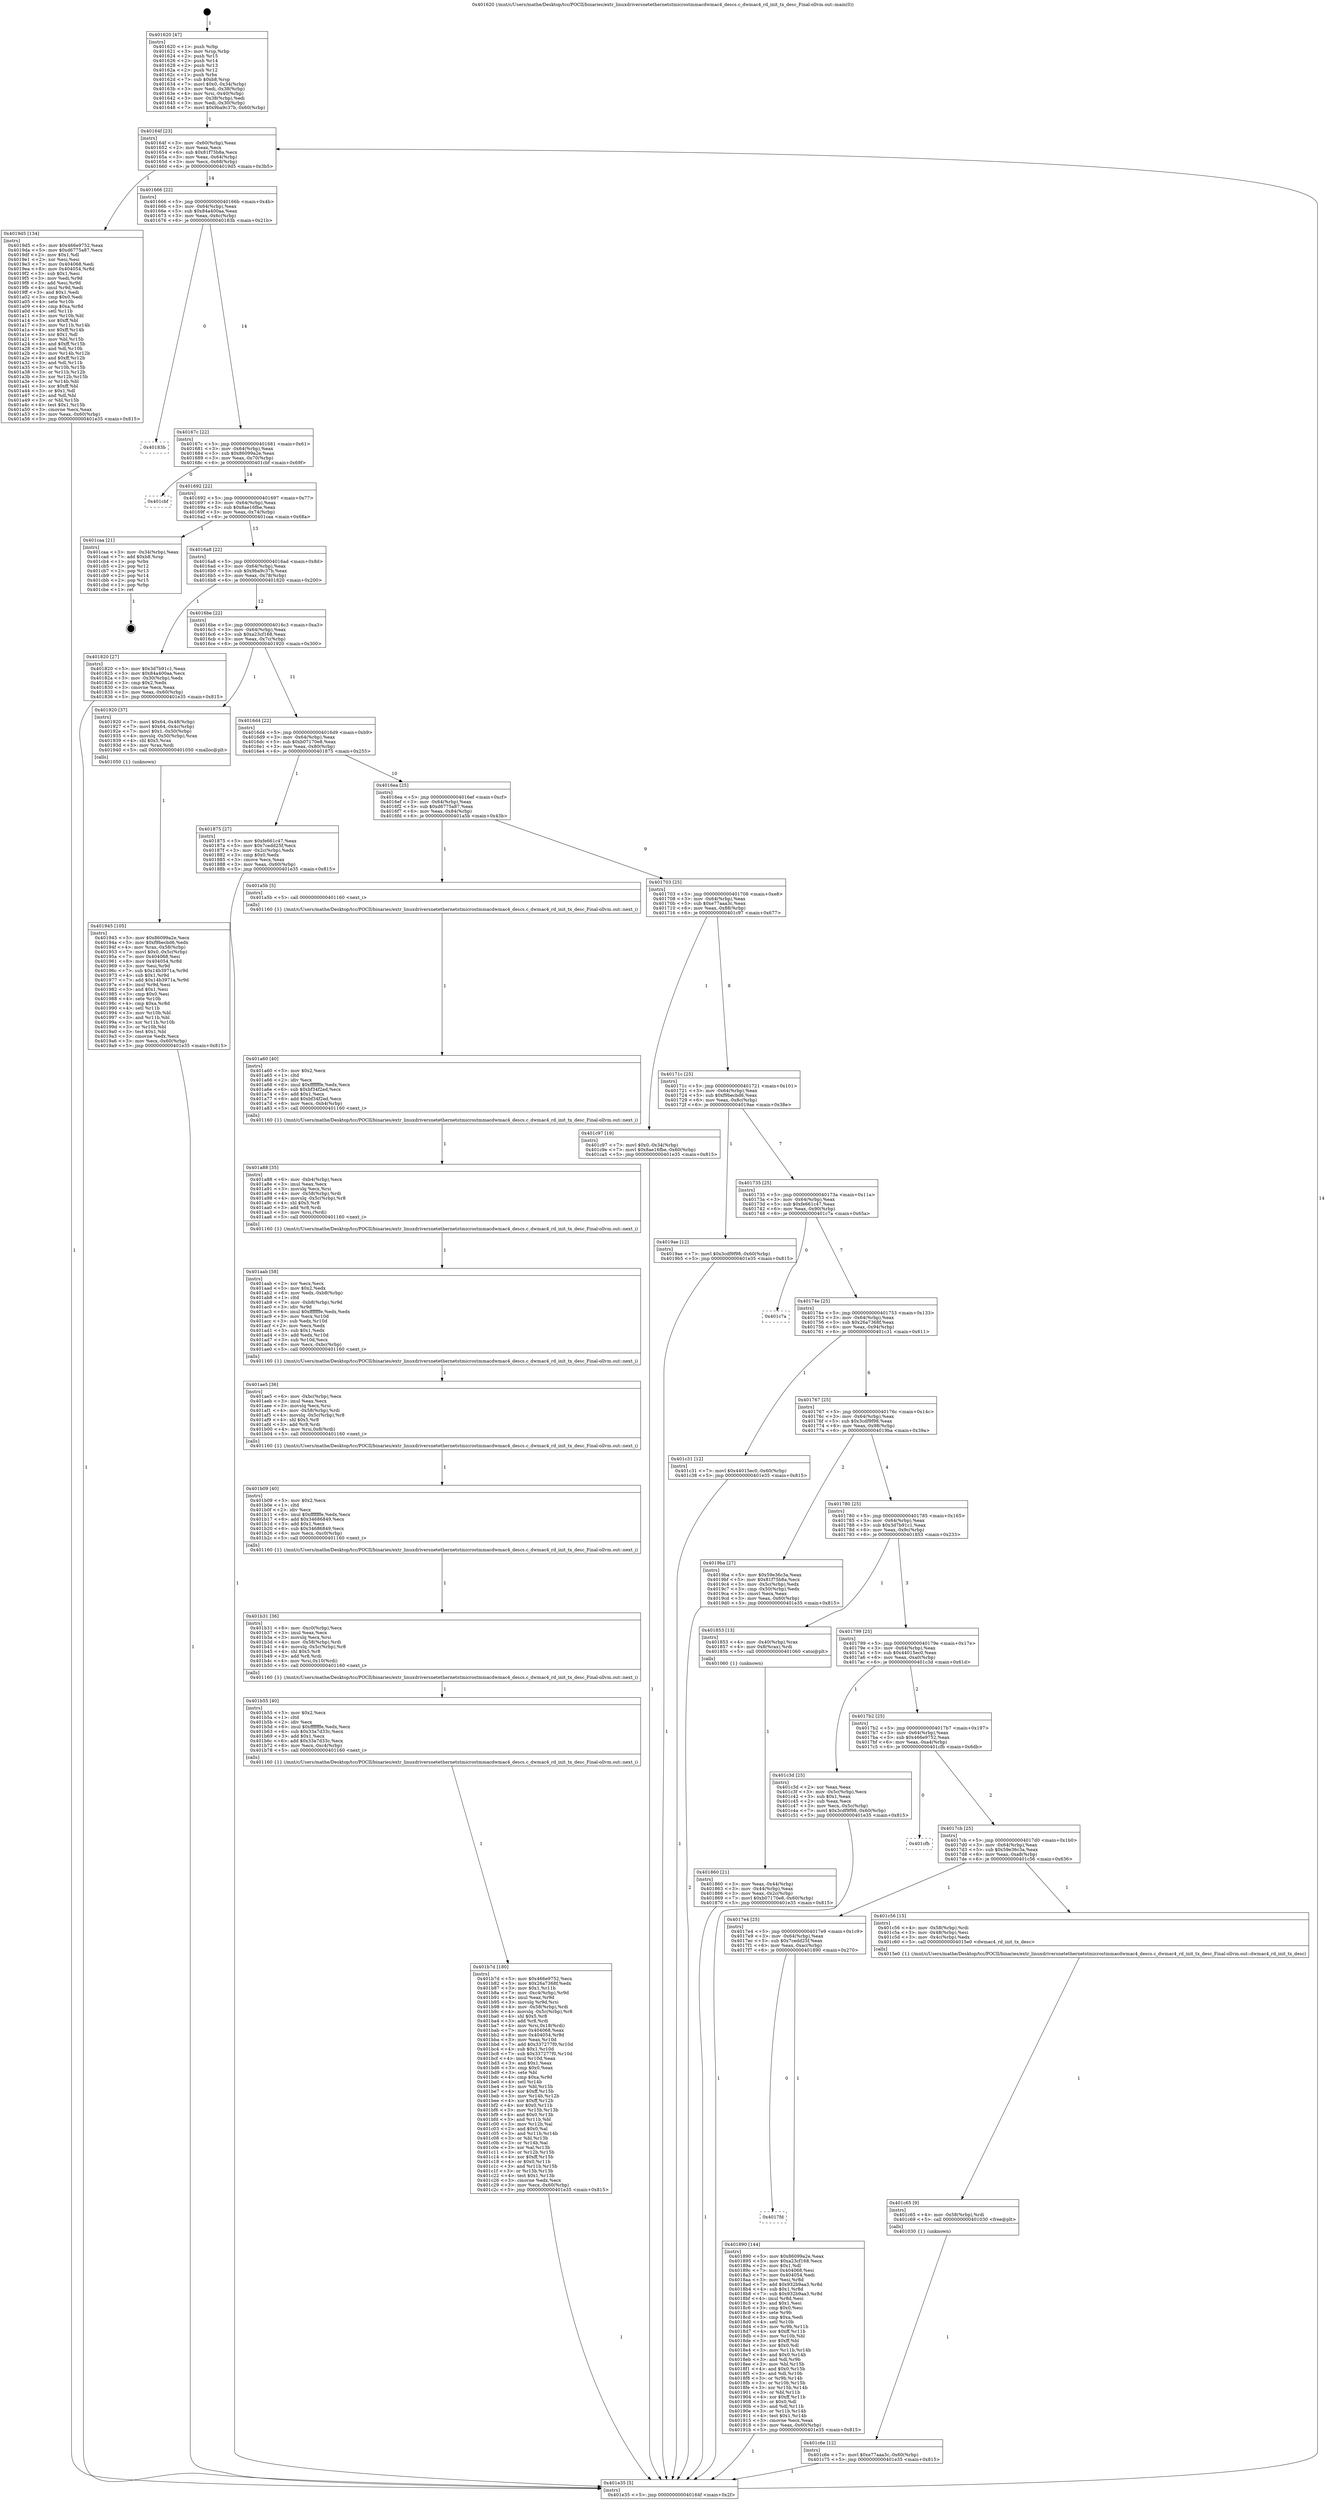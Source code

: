 digraph "0x401620" {
  label = "0x401620 (/mnt/c/Users/mathe/Desktop/tcc/POCII/binaries/extr_linuxdriversnetethernetstmicrostmmacdwmac4_descs.c_dwmac4_rd_init_tx_desc_Final-ollvm.out::main(0))"
  labelloc = "t"
  node[shape=record]

  Entry [label="",width=0.3,height=0.3,shape=circle,fillcolor=black,style=filled]
  "0x40164f" [label="{
     0x40164f [23]\l
     | [instrs]\l
     &nbsp;&nbsp;0x40164f \<+3\>: mov -0x60(%rbp),%eax\l
     &nbsp;&nbsp;0x401652 \<+2\>: mov %eax,%ecx\l
     &nbsp;&nbsp;0x401654 \<+6\>: sub $0x81f75b8a,%ecx\l
     &nbsp;&nbsp;0x40165a \<+3\>: mov %eax,-0x64(%rbp)\l
     &nbsp;&nbsp;0x40165d \<+3\>: mov %ecx,-0x68(%rbp)\l
     &nbsp;&nbsp;0x401660 \<+6\>: je 00000000004019d5 \<main+0x3b5\>\l
  }"]
  "0x4019d5" [label="{
     0x4019d5 [134]\l
     | [instrs]\l
     &nbsp;&nbsp;0x4019d5 \<+5\>: mov $0x466e9752,%eax\l
     &nbsp;&nbsp;0x4019da \<+5\>: mov $0xd6775a87,%ecx\l
     &nbsp;&nbsp;0x4019df \<+2\>: mov $0x1,%dl\l
     &nbsp;&nbsp;0x4019e1 \<+2\>: xor %esi,%esi\l
     &nbsp;&nbsp;0x4019e3 \<+7\>: mov 0x404068,%edi\l
     &nbsp;&nbsp;0x4019ea \<+8\>: mov 0x404054,%r8d\l
     &nbsp;&nbsp;0x4019f2 \<+3\>: sub $0x1,%esi\l
     &nbsp;&nbsp;0x4019f5 \<+3\>: mov %edi,%r9d\l
     &nbsp;&nbsp;0x4019f8 \<+3\>: add %esi,%r9d\l
     &nbsp;&nbsp;0x4019fb \<+4\>: imul %r9d,%edi\l
     &nbsp;&nbsp;0x4019ff \<+3\>: and $0x1,%edi\l
     &nbsp;&nbsp;0x401a02 \<+3\>: cmp $0x0,%edi\l
     &nbsp;&nbsp;0x401a05 \<+4\>: sete %r10b\l
     &nbsp;&nbsp;0x401a09 \<+4\>: cmp $0xa,%r8d\l
     &nbsp;&nbsp;0x401a0d \<+4\>: setl %r11b\l
     &nbsp;&nbsp;0x401a11 \<+3\>: mov %r10b,%bl\l
     &nbsp;&nbsp;0x401a14 \<+3\>: xor $0xff,%bl\l
     &nbsp;&nbsp;0x401a17 \<+3\>: mov %r11b,%r14b\l
     &nbsp;&nbsp;0x401a1a \<+4\>: xor $0xff,%r14b\l
     &nbsp;&nbsp;0x401a1e \<+3\>: xor $0x1,%dl\l
     &nbsp;&nbsp;0x401a21 \<+3\>: mov %bl,%r15b\l
     &nbsp;&nbsp;0x401a24 \<+4\>: and $0xff,%r15b\l
     &nbsp;&nbsp;0x401a28 \<+3\>: and %dl,%r10b\l
     &nbsp;&nbsp;0x401a2b \<+3\>: mov %r14b,%r12b\l
     &nbsp;&nbsp;0x401a2e \<+4\>: and $0xff,%r12b\l
     &nbsp;&nbsp;0x401a32 \<+3\>: and %dl,%r11b\l
     &nbsp;&nbsp;0x401a35 \<+3\>: or %r10b,%r15b\l
     &nbsp;&nbsp;0x401a38 \<+3\>: or %r11b,%r12b\l
     &nbsp;&nbsp;0x401a3b \<+3\>: xor %r12b,%r15b\l
     &nbsp;&nbsp;0x401a3e \<+3\>: or %r14b,%bl\l
     &nbsp;&nbsp;0x401a41 \<+3\>: xor $0xff,%bl\l
     &nbsp;&nbsp;0x401a44 \<+3\>: or $0x1,%dl\l
     &nbsp;&nbsp;0x401a47 \<+2\>: and %dl,%bl\l
     &nbsp;&nbsp;0x401a49 \<+3\>: or %bl,%r15b\l
     &nbsp;&nbsp;0x401a4c \<+4\>: test $0x1,%r15b\l
     &nbsp;&nbsp;0x401a50 \<+3\>: cmovne %ecx,%eax\l
     &nbsp;&nbsp;0x401a53 \<+3\>: mov %eax,-0x60(%rbp)\l
     &nbsp;&nbsp;0x401a56 \<+5\>: jmp 0000000000401e35 \<main+0x815\>\l
  }"]
  "0x401666" [label="{
     0x401666 [22]\l
     | [instrs]\l
     &nbsp;&nbsp;0x401666 \<+5\>: jmp 000000000040166b \<main+0x4b\>\l
     &nbsp;&nbsp;0x40166b \<+3\>: mov -0x64(%rbp),%eax\l
     &nbsp;&nbsp;0x40166e \<+5\>: sub $0x84a400aa,%eax\l
     &nbsp;&nbsp;0x401673 \<+3\>: mov %eax,-0x6c(%rbp)\l
     &nbsp;&nbsp;0x401676 \<+6\>: je 000000000040183b \<main+0x21b\>\l
  }"]
  Exit [label="",width=0.3,height=0.3,shape=circle,fillcolor=black,style=filled,peripheries=2]
  "0x40183b" [label="{
     0x40183b\l
  }", style=dashed]
  "0x40167c" [label="{
     0x40167c [22]\l
     | [instrs]\l
     &nbsp;&nbsp;0x40167c \<+5\>: jmp 0000000000401681 \<main+0x61\>\l
     &nbsp;&nbsp;0x401681 \<+3\>: mov -0x64(%rbp),%eax\l
     &nbsp;&nbsp;0x401684 \<+5\>: sub $0x86099a2e,%eax\l
     &nbsp;&nbsp;0x401689 \<+3\>: mov %eax,-0x70(%rbp)\l
     &nbsp;&nbsp;0x40168c \<+6\>: je 0000000000401cbf \<main+0x69f\>\l
  }"]
  "0x401c6e" [label="{
     0x401c6e [12]\l
     | [instrs]\l
     &nbsp;&nbsp;0x401c6e \<+7\>: movl $0xe77aaa3c,-0x60(%rbp)\l
     &nbsp;&nbsp;0x401c75 \<+5\>: jmp 0000000000401e35 \<main+0x815\>\l
  }"]
  "0x401cbf" [label="{
     0x401cbf\l
  }", style=dashed]
  "0x401692" [label="{
     0x401692 [22]\l
     | [instrs]\l
     &nbsp;&nbsp;0x401692 \<+5\>: jmp 0000000000401697 \<main+0x77\>\l
     &nbsp;&nbsp;0x401697 \<+3\>: mov -0x64(%rbp),%eax\l
     &nbsp;&nbsp;0x40169a \<+5\>: sub $0x8ae16fbe,%eax\l
     &nbsp;&nbsp;0x40169f \<+3\>: mov %eax,-0x74(%rbp)\l
     &nbsp;&nbsp;0x4016a2 \<+6\>: je 0000000000401caa \<main+0x68a\>\l
  }"]
  "0x401c65" [label="{
     0x401c65 [9]\l
     | [instrs]\l
     &nbsp;&nbsp;0x401c65 \<+4\>: mov -0x58(%rbp),%rdi\l
     &nbsp;&nbsp;0x401c69 \<+5\>: call 0000000000401030 \<free@plt\>\l
     | [calls]\l
     &nbsp;&nbsp;0x401030 \{1\} (unknown)\l
  }"]
  "0x401caa" [label="{
     0x401caa [21]\l
     | [instrs]\l
     &nbsp;&nbsp;0x401caa \<+3\>: mov -0x34(%rbp),%eax\l
     &nbsp;&nbsp;0x401cad \<+7\>: add $0xb8,%rsp\l
     &nbsp;&nbsp;0x401cb4 \<+1\>: pop %rbx\l
     &nbsp;&nbsp;0x401cb5 \<+2\>: pop %r12\l
     &nbsp;&nbsp;0x401cb7 \<+2\>: pop %r13\l
     &nbsp;&nbsp;0x401cb9 \<+2\>: pop %r14\l
     &nbsp;&nbsp;0x401cbb \<+2\>: pop %r15\l
     &nbsp;&nbsp;0x401cbd \<+1\>: pop %rbp\l
     &nbsp;&nbsp;0x401cbe \<+1\>: ret\l
  }"]
  "0x4016a8" [label="{
     0x4016a8 [22]\l
     | [instrs]\l
     &nbsp;&nbsp;0x4016a8 \<+5\>: jmp 00000000004016ad \<main+0x8d\>\l
     &nbsp;&nbsp;0x4016ad \<+3\>: mov -0x64(%rbp),%eax\l
     &nbsp;&nbsp;0x4016b0 \<+5\>: sub $0x9ba9c37b,%eax\l
     &nbsp;&nbsp;0x4016b5 \<+3\>: mov %eax,-0x78(%rbp)\l
     &nbsp;&nbsp;0x4016b8 \<+6\>: je 0000000000401820 \<main+0x200\>\l
  }"]
  "0x401b7d" [label="{
     0x401b7d [180]\l
     | [instrs]\l
     &nbsp;&nbsp;0x401b7d \<+5\>: mov $0x466e9752,%ecx\l
     &nbsp;&nbsp;0x401b82 \<+5\>: mov $0x26a7368f,%edx\l
     &nbsp;&nbsp;0x401b87 \<+3\>: mov $0x1,%r11b\l
     &nbsp;&nbsp;0x401b8a \<+7\>: mov -0xc4(%rbp),%r9d\l
     &nbsp;&nbsp;0x401b91 \<+4\>: imul %eax,%r9d\l
     &nbsp;&nbsp;0x401b95 \<+3\>: movslq %r9d,%rsi\l
     &nbsp;&nbsp;0x401b98 \<+4\>: mov -0x58(%rbp),%rdi\l
     &nbsp;&nbsp;0x401b9c \<+4\>: movslq -0x5c(%rbp),%r8\l
     &nbsp;&nbsp;0x401ba0 \<+4\>: shl $0x5,%r8\l
     &nbsp;&nbsp;0x401ba4 \<+3\>: add %r8,%rdi\l
     &nbsp;&nbsp;0x401ba7 \<+4\>: mov %rsi,0x18(%rdi)\l
     &nbsp;&nbsp;0x401bab \<+7\>: mov 0x404068,%eax\l
     &nbsp;&nbsp;0x401bb2 \<+8\>: mov 0x404054,%r9d\l
     &nbsp;&nbsp;0x401bba \<+3\>: mov %eax,%r10d\l
     &nbsp;&nbsp;0x401bbd \<+7\>: add $0x337277f0,%r10d\l
     &nbsp;&nbsp;0x401bc4 \<+4\>: sub $0x1,%r10d\l
     &nbsp;&nbsp;0x401bc8 \<+7\>: sub $0x337277f0,%r10d\l
     &nbsp;&nbsp;0x401bcf \<+4\>: imul %r10d,%eax\l
     &nbsp;&nbsp;0x401bd3 \<+3\>: and $0x1,%eax\l
     &nbsp;&nbsp;0x401bd6 \<+3\>: cmp $0x0,%eax\l
     &nbsp;&nbsp;0x401bd9 \<+3\>: sete %bl\l
     &nbsp;&nbsp;0x401bdc \<+4\>: cmp $0xa,%r9d\l
     &nbsp;&nbsp;0x401be0 \<+4\>: setl %r14b\l
     &nbsp;&nbsp;0x401be4 \<+3\>: mov %bl,%r15b\l
     &nbsp;&nbsp;0x401be7 \<+4\>: xor $0xff,%r15b\l
     &nbsp;&nbsp;0x401beb \<+3\>: mov %r14b,%r12b\l
     &nbsp;&nbsp;0x401bee \<+4\>: xor $0xff,%r12b\l
     &nbsp;&nbsp;0x401bf2 \<+4\>: xor $0x0,%r11b\l
     &nbsp;&nbsp;0x401bf6 \<+3\>: mov %r15b,%r13b\l
     &nbsp;&nbsp;0x401bf9 \<+4\>: and $0x0,%r13b\l
     &nbsp;&nbsp;0x401bfd \<+3\>: and %r11b,%bl\l
     &nbsp;&nbsp;0x401c00 \<+3\>: mov %r12b,%al\l
     &nbsp;&nbsp;0x401c03 \<+2\>: and $0x0,%al\l
     &nbsp;&nbsp;0x401c05 \<+3\>: and %r11b,%r14b\l
     &nbsp;&nbsp;0x401c08 \<+3\>: or %bl,%r13b\l
     &nbsp;&nbsp;0x401c0b \<+3\>: or %r14b,%al\l
     &nbsp;&nbsp;0x401c0e \<+3\>: xor %al,%r13b\l
     &nbsp;&nbsp;0x401c11 \<+3\>: or %r12b,%r15b\l
     &nbsp;&nbsp;0x401c14 \<+4\>: xor $0xff,%r15b\l
     &nbsp;&nbsp;0x401c18 \<+4\>: or $0x0,%r11b\l
     &nbsp;&nbsp;0x401c1c \<+3\>: and %r11b,%r15b\l
     &nbsp;&nbsp;0x401c1f \<+3\>: or %r15b,%r13b\l
     &nbsp;&nbsp;0x401c22 \<+4\>: test $0x1,%r13b\l
     &nbsp;&nbsp;0x401c26 \<+3\>: cmovne %edx,%ecx\l
     &nbsp;&nbsp;0x401c29 \<+3\>: mov %ecx,-0x60(%rbp)\l
     &nbsp;&nbsp;0x401c2c \<+5\>: jmp 0000000000401e35 \<main+0x815\>\l
  }"]
  "0x401820" [label="{
     0x401820 [27]\l
     | [instrs]\l
     &nbsp;&nbsp;0x401820 \<+5\>: mov $0x3d7b91c1,%eax\l
     &nbsp;&nbsp;0x401825 \<+5\>: mov $0x84a400aa,%ecx\l
     &nbsp;&nbsp;0x40182a \<+3\>: mov -0x30(%rbp),%edx\l
     &nbsp;&nbsp;0x40182d \<+3\>: cmp $0x2,%edx\l
     &nbsp;&nbsp;0x401830 \<+3\>: cmovne %ecx,%eax\l
     &nbsp;&nbsp;0x401833 \<+3\>: mov %eax,-0x60(%rbp)\l
     &nbsp;&nbsp;0x401836 \<+5\>: jmp 0000000000401e35 \<main+0x815\>\l
  }"]
  "0x4016be" [label="{
     0x4016be [22]\l
     | [instrs]\l
     &nbsp;&nbsp;0x4016be \<+5\>: jmp 00000000004016c3 \<main+0xa3\>\l
     &nbsp;&nbsp;0x4016c3 \<+3\>: mov -0x64(%rbp),%eax\l
     &nbsp;&nbsp;0x4016c6 \<+5\>: sub $0xa23cf168,%eax\l
     &nbsp;&nbsp;0x4016cb \<+3\>: mov %eax,-0x7c(%rbp)\l
     &nbsp;&nbsp;0x4016ce \<+6\>: je 0000000000401920 \<main+0x300\>\l
  }"]
  "0x401e35" [label="{
     0x401e35 [5]\l
     | [instrs]\l
     &nbsp;&nbsp;0x401e35 \<+5\>: jmp 000000000040164f \<main+0x2f\>\l
  }"]
  "0x401620" [label="{
     0x401620 [47]\l
     | [instrs]\l
     &nbsp;&nbsp;0x401620 \<+1\>: push %rbp\l
     &nbsp;&nbsp;0x401621 \<+3\>: mov %rsp,%rbp\l
     &nbsp;&nbsp;0x401624 \<+2\>: push %r15\l
     &nbsp;&nbsp;0x401626 \<+2\>: push %r14\l
     &nbsp;&nbsp;0x401628 \<+2\>: push %r13\l
     &nbsp;&nbsp;0x40162a \<+2\>: push %r12\l
     &nbsp;&nbsp;0x40162c \<+1\>: push %rbx\l
     &nbsp;&nbsp;0x40162d \<+7\>: sub $0xb8,%rsp\l
     &nbsp;&nbsp;0x401634 \<+7\>: movl $0x0,-0x34(%rbp)\l
     &nbsp;&nbsp;0x40163b \<+3\>: mov %edi,-0x38(%rbp)\l
     &nbsp;&nbsp;0x40163e \<+4\>: mov %rsi,-0x40(%rbp)\l
     &nbsp;&nbsp;0x401642 \<+3\>: mov -0x38(%rbp),%edi\l
     &nbsp;&nbsp;0x401645 \<+3\>: mov %edi,-0x30(%rbp)\l
     &nbsp;&nbsp;0x401648 \<+7\>: movl $0x9ba9c37b,-0x60(%rbp)\l
  }"]
  "0x401b55" [label="{
     0x401b55 [40]\l
     | [instrs]\l
     &nbsp;&nbsp;0x401b55 \<+5\>: mov $0x2,%ecx\l
     &nbsp;&nbsp;0x401b5a \<+1\>: cltd\l
     &nbsp;&nbsp;0x401b5b \<+2\>: idiv %ecx\l
     &nbsp;&nbsp;0x401b5d \<+6\>: imul $0xfffffffe,%edx,%ecx\l
     &nbsp;&nbsp;0x401b63 \<+6\>: sub $0x33a7d33c,%ecx\l
     &nbsp;&nbsp;0x401b69 \<+3\>: add $0x1,%ecx\l
     &nbsp;&nbsp;0x401b6c \<+6\>: add $0x33a7d33c,%ecx\l
     &nbsp;&nbsp;0x401b72 \<+6\>: mov %ecx,-0xc4(%rbp)\l
     &nbsp;&nbsp;0x401b78 \<+5\>: call 0000000000401160 \<next_i\>\l
     | [calls]\l
     &nbsp;&nbsp;0x401160 \{1\} (/mnt/c/Users/mathe/Desktop/tcc/POCII/binaries/extr_linuxdriversnetethernetstmicrostmmacdwmac4_descs.c_dwmac4_rd_init_tx_desc_Final-ollvm.out::next_i)\l
  }"]
  "0x401920" [label="{
     0x401920 [37]\l
     | [instrs]\l
     &nbsp;&nbsp;0x401920 \<+7\>: movl $0x64,-0x48(%rbp)\l
     &nbsp;&nbsp;0x401927 \<+7\>: movl $0x64,-0x4c(%rbp)\l
     &nbsp;&nbsp;0x40192e \<+7\>: movl $0x1,-0x50(%rbp)\l
     &nbsp;&nbsp;0x401935 \<+4\>: movslq -0x50(%rbp),%rax\l
     &nbsp;&nbsp;0x401939 \<+4\>: shl $0x5,%rax\l
     &nbsp;&nbsp;0x40193d \<+3\>: mov %rax,%rdi\l
     &nbsp;&nbsp;0x401940 \<+5\>: call 0000000000401050 \<malloc@plt\>\l
     | [calls]\l
     &nbsp;&nbsp;0x401050 \{1\} (unknown)\l
  }"]
  "0x4016d4" [label="{
     0x4016d4 [22]\l
     | [instrs]\l
     &nbsp;&nbsp;0x4016d4 \<+5\>: jmp 00000000004016d9 \<main+0xb9\>\l
     &nbsp;&nbsp;0x4016d9 \<+3\>: mov -0x64(%rbp),%eax\l
     &nbsp;&nbsp;0x4016dc \<+5\>: sub $0xb07170e8,%eax\l
     &nbsp;&nbsp;0x4016e1 \<+3\>: mov %eax,-0x80(%rbp)\l
     &nbsp;&nbsp;0x4016e4 \<+6\>: je 0000000000401875 \<main+0x255\>\l
  }"]
  "0x401b31" [label="{
     0x401b31 [36]\l
     | [instrs]\l
     &nbsp;&nbsp;0x401b31 \<+6\>: mov -0xc0(%rbp),%ecx\l
     &nbsp;&nbsp;0x401b37 \<+3\>: imul %eax,%ecx\l
     &nbsp;&nbsp;0x401b3a \<+3\>: movslq %ecx,%rsi\l
     &nbsp;&nbsp;0x401b3d \<+4\>: mov -0x58(%rbp),%rdi\l
     &nbsp;&nbsp;0x401b41 \<+4\>: movslq -0x5c(%rbp),%r8\l
     &nbsp;&nbsp;0x401b45 \<+4\>: shl $0x5,%r8\l
     &nbsp;&nbsp;0x401b49 \<+3\>: add %r8,%rdi\l
     &nbsp;&nbsp;0x401b4c \<+4\>: mov %rsi,0x10(%rdi)\l
     &nbsp;&nbsp;0x401b50 \<+5\>: call 0000000000401160 \<next_i\>\l
     | [calls]\l
     &nbsp;&nbsp;0x401160 \{1\} (/mnt/c/Users/mathe/Desktop/tcc/POCII/binaries/extr_linuxdriversnetethernetstmicrostmmacdwmac4_descs.c_dwmac4_rd_init_tx_desc_Final-ollvm.out::next_i)\l
  }"]
  "0x401875" [label="{
     0x401875 [27]\l
     | [instrs]\l
     &nbsp;&nbsp;0x401875 \<+5\>: mov $0xfe661c47,%eax\l
     &nbsp;&nbsp;0x40187a \<+5\>: mov $0x7cedd25f,%ecx\l
     &nbsp;&nbsp;0x40187f \<+3\>: mov -0x2c(%rbp),%edx\l
     &nbsp;&nbsp;0x401882 \<+3\>: cmp $0x0,%edx\l
     &nbsp;&nbsp;0x401885 \<+3\>: cmove %ecx,%eax\l
     &nbsp;&nbsp;0x401888 \<+3\>: mov %eax,-0x60(%rbp)\l
     &nbsp;&nbsp;0x40188b \<+5\>: jmp 0000000000401e35 \<main+0x815\>\l
  }"]
  "0x4016ea" [label="{
     0x4016ea [25]\l
     | [instrs]\l
     &nbsp;&nbsp;0x4016ea \<+5\>: jmp 00000000004016ef \<main+0xcf\>\l
     &nbsp;&nbsp;0x4016ef \<+3\>: mov -0x64(%rbp),%eax\l
     &nbsp;&nbsp;0x4016f2 \<+5\>: sub $0xd6775a87,%eax\l
     &nbsp;&nbsp;0x4016f7 \<+6\>: mov %eax,-0x84(%rbp)\l
     &nbsp;&nbsp;0x4016fd \<+6\>: je 0000000000401a5b \<main+0x43b\>\l
  }"]
  "0x401b09" [label="{
     0x401b09 [40]\l
     | [instrs]\l
     &nbsp;&nbsp;0x401b09 \<+5\>: mov $0x2,%ecx\l
     &nbsp;&nbsp;0x401b0e \<+1\>: cltd\l
     &nbsp;&nbsp;0x401b0f \<+2\>: idiv %ecx\l
     &nbsp;&nbsp;0x401b11 \<+6\>: imul $0xfffffffe,%edx,%ecx\l
     &nbsp;&nbsp;0x401b17 \<+6\>: add $0x34686849,%ecx\l
     &nbsp;&nbsp;0x401b1d \<+3\>: add $0x1,%ecx\l
     &nbsp;&nbsp;0x401b20 \<+6\>: sub $0x34686849,%ecx\l
     &nbsp;&nbsp;0x401b26 \<+6\>: mov %ecx,-0xc0(%rbp)\l
     &nbsp;&nbsp;0x401b2c \<+5\>: call 0000000000401160 \<next_i\>\l
     | [calls]\l
     &nbsp;&nbsp;0x401160 \{1\} (/mnt/c/Users/mathe/Desktop/tcc/POCII/binaries/extr_linuxdriversnetethernetstmicrostmmacdwmac4_descs.c_dwmac4_rd_init_tx_desc_Final-ollvm.out::next_i)\l
  }"]
  "0x401a5b" [label="{
     0x401a5b [5]\l
     | [instrs]\l
     &nbsp;&nbsp;0x401a5b \<+5\>: call 0000000000401160 \<next_i\>\l
     | [calls]\l
     &nbsp;&nbsp;0x401160 \{1\} (/mnt/c/Users/mathe/Desktop/tcc/POCII/binaries/extr_linuxdriversnetethernetstmicrostmmacdwmac4_descs.c_dwmac4_rd_init_tx_desc_Final-ollvm.out::next_i)\l
  }"]
  "0x401703" [label="{
     0x401703 [25]\l
     | [instrs]\l
     &nbsp;&nbsp;0x401703 \<+5\>: jmp 0000000000401708 \<main+0xe8\>\l
     &nbsp;&nbsp;0x401708 \<+3\>: mov -0x64(%rbp),%eax\l
     &nbsp;&nbsp;0x40170b \<+5\>: sub $0xe77aaa3c,%eax\l
     &nbsp;&nbsp;0x401710 \<+6\>: mov %eax,-0x88(%rbp)\l
     &nbsp;&nbsp;0x401716 \<+6\>: je 0000000000401c97 \<main+0x677\>\l
  }"]
  "0x401ae5" [label="{
     0x401ae5 [36]\l
     | [instrs]\l
     &nbsp;&nbsp;0x401ae5 \<+6\>: mov -0xbc(%rbp),%ecx\l
     &nbsp;&nbsp;0x401aeb \<+3\>: imul %eax,%ecx\l
     &nbsp;&nbsp;0x401aee \<+3\>: movslq %ecx,%rsi\l
     &nbsp;&nbsp;0x401af1 \<+4\>: mov -0x58(%rbp),%rdi\l
     &nbsp;&nbsp;0x401af5 \<+4\>: movslq -0x5c(%rbp),%r8\l
     &nbsp;&nbsp;0x401af9 \<+4\>: shl $0x5,%r8\l
     &nbsp;&nbsp;0x401afd \<+3\>: add %r8,%rdi\l
     &nbsp;&nbsp;0x401b00 \<+4\>: mov %rsi,0x8(%rdi)\l
     &nbsp;&nbsp;0x401b04 \<+5\>: call 0000000000401160 \<next_i\>\l
     | [calls]\l
     &nbsp;&nbsp;0x401160 \{1\} (/mnt/c/Users/mathe/Desktop/tcc/POCII/binaries/extr_linuxdriversnetethernetstmicrostmmacdwmac4_descs.c_dwmac4_rd_init_tx_desc_Final-ollvm.out::next_i)\l
  }"]
  "0x401c97" [label="{
     0x401c97 [19]\l
     | [instrs]\l
     &nbsp;&nbsp;0x401c97 \<+7\>: movl $0x0,-0x34(%rbp)\l
     &nbsp;&nbsp;0x401c9e \<+7\>: movl $0x8ae16fbe,-0x60(%rbp)\l
     &nbsp;&nbsp;0x401ca5 \<+5\>: jmp 0000000000401e35 \<main+0x815\>\l
  }"]
  "0x40171c" [label="{
     0x40171c [25]\l
     | [instrs]\l
     &nbsp;&nbsp;0x40171c \<+5\>: jmp 0000000000401721 \<main+0x101\>\l
     &nbsp;&nbsp;0x401721 \<+3\>: mov -0x64(%rbp),%eax\l
     &nbsp;&nbsp;0x401724 \<+5\>: sub $0xf9becbd6,%eax\l
     &nbsp;&nbsp;0x401729 \<+6\>: mov %eax,-0x8c(%rbp)\l
     &nbsp;&nbsp;0x40172f \<+6\>: je 00000000004019ae \<main+0x38e\>\l
  }"]
  "0x401aab" [label="{
     0x401aab [58]\l
     | [instrs]\l
     &nbsp;&nbsp;0x401aab \<+2\>: xor %ecx,%ecx\l
     &nbsp;&nbsp;0x401aad \<+5\>: mov $0x2,%edx\l
     &nbsp;&nbsp;0x401ab2 \<+6\>: mov %edx,-0xb8(%rbp)\l
     &nbsp;&nbsp;0x401ab8 \<+1\>: cltd\l
     &nbsp;&nbsp;0x401ab9 \<+7\>: mov -0xb8(%rbp),%r9d\l
     &nbsp;&nbsp;0x401ac0 \<+3\>: idiv %r9d\l
     &nbsp;&nbsp;0x401ac3 \<+6\>: imul $0xfffffffe,%edx,%edx\l
     &nbsp;&nbsp;0x401ac9 \<+3\>: mov %ecx,%r10d\l
     &nbsp;&nbsp;0x401acc \<+3\>: sub %edx,%r10d\l
     &nbsp;&nbsp;0x401acf \<+2\>: mov %ecx,%edx\l
     &nbsp;&nbsp;0x401ad1 \<+3\>: sub $0x1,%edx\l
     &nbsp;&nbsp;0x401ad4 \<+3\>: add %edx,%r10d\l
     &nbsp;&nbsp;0x401ad7 \<+3\>: sub %r10d,%ecx\l
     &nbsp;&nbsp;0x401ada \<+6\>: mov %ecx,-0xbc(%rbp)\l
     &nbsp;&nbsp;0x401ae0 \<+5\>: call 0000000000401160 \<next_i\>\l
     | [calls]\l
     &nbsp;&nbsp;0x401160 \{1\} (/mnt/c/Users/mathe/Desktop/tcc/POCII/binaries/extr_linuxdriversnetethernetstmicrostmmacdwmac4_descs.c_dwmac4_rd_init_tx_desc_Final-ollvm.out::next_i)\l
  }"]
  "0x4019ae" [label="{
     0x4019ae [12]\l
     | [instrs]\l
     &nbsp;&nbsp;0x4019ae \<+7\>: movl $0x3cdf9f98,-0x60(%rbp)\l
     &nbsp;&nbsp;0x4019b5 \<+5\>: jmp 0000000000401e35 \<main+0x815\>\l
  }"]
  "0x401735" [label="{
     0x401735 [25]\l
     | [instrs]\l
     &nbsp;&nbsp;0x401735 \<+5\>: jmp 000000000040173a \<main+0x11a\>\l
     &nbsp;&nbsp;0x40173a \<+3\>: mov -0x64(%rbp),%eax\l
     &nbsp;&nbsp;0x40173d \<+5\>: sub $0xfe661c47,%eax\l
     &nbsp;&nbsp;0x401742 \<+6\>: mov %eax,-0x90(%rbp)\l
     &nbsp;&nbsp;0x401748 \<+6\>: je 0000000000401c7a \<main+0x65a\>\l
  }"]
  "0x401a88" [label="{
     0x401a88 [35]\l
     | [instrs]\l
     &nbsp;&nbsp;0x401a88 \<+6\>: mov -0xb4(%rbp),%ecx\l
     &nbsp;&nbsp;0x401a8e \<+3\>: imul %eax,%ecx\l
     &nbsp;&nbsp;0x401a91 \<+3\>: movslq %ecx,%rsi\l
     &nbsp;&nbsp;0x401a94 \<+4\>: mov -0x58(%rbp),%rdi\l
     &nbsp;&nbsp;0x401a98 \<+4\>: movslq -0x5c(%rbp),%r8\l
     &nbsp;&nbsp;0x401a9c \<+4\>: shl $0x5,%r8\l
     &nbsp;&nbsp;0x401aa0 \<+3\>: add %r8,%rdi\l
     &nbsp;&nbsp;0x401aa3 \<+3\>: mov %rsi,(%rdi)\l
     &nbsp;&nbsp;0x401aa6 \<+5\>: call 0000000000401160 \<next_i\>\l
     | [calls]\l
     &nbsp;&nbsp;0x401160 \{1\} (/mnt/c/Users/mathe/Desktop/tcc/POCII/binaries/extr_linuxdriversnetethernetstmicrostmmacdwmac4_descs.c_dwmac4_rd_init_tx_desc_Final-ollvm.out::next_i)\l
  }"]
  "0x401c7a" [label="{
     0x401c7a\l
  }", style=dashed]
  "0x40174e" [label="{
     0x40174e [25]\l
     | [instrs]\l
     &nbsp;&nbsp;0x40174e \<+5\>: jmp 0000000000401753 \<main+0x133\>\l
     &nbsp;&nbsp;0x401753 \<+3\>: mov -0x64(%rbp),%eax\l
     &nbsp;&nbsp;0x401756 \<+5\>: sub $0x26a7368f,%eax\l
     &nbsp;&nbsp;0x40175b \<+6\>: mov %eax,-0x94(%rbp)\l
     &nbsp;&nbsp;0x401761 \<+6\>: je 0000000000401c31 \<main+0x611\>\l
  }"]
  "0x401a60" [label="{
     0x401a60 [40]\l
     | [instrs]\l
     &nbsp;&nbsp;0x401a60 \<+5\>: mov $0x2,%ecx\l
     &nbsp;&nbsp;0x401a65 \<+1\>: cltd\l
     &nbsp;&nbsp;0x401a66 \<+2\>: idiv %ecx\l
     &nbsp;&nbsp;0x401a68 \<+6\>: imul $0xfffffffe,%edx,%ecx\l
     &nbsp;&nbsp;0x401a6e \<+6\>: sub $0xbf34f2ed,%ecx\l
     &nbsp;&nbsp;0x401a74 \<+3\>: add $0x1,%ecx\l
     &nbsp;&nbsp;0x401a77 \<+6\>: add $0xbf34f2ed,%ecx\l
     &nbsp;&nbsp;0x401a7d \<+6\>: mov %ecx,-0xb4(%rbp)\l
     &nbsp;&nbsp;0x401a83 \<+5\>: call 0000000000401160 \<next_i\>\l
     | [calls]\l
     &nbsp;&nbsp;0x401160 \{1\} (/mnt/c/Users/mathe/Desktop/tcc/POCII/binaries/extr_linuxdriversnetethernetstmicrostmmacdwmac4_descs.c_dwmac4_rd_init_tx_desc_Final-ollvm.out::next_i)\l
  }"]
  "0x401c31" [label="{
     0x401c31 [12]\l
     | [instrs]\l
     &nbsp;&nbsp;0x401c31 \<+7\>: movl $0x44015ec0,-0x60(%rbp)\l
     &nbsp;&nbsp;0x401c38 \<+5\>: jmp 0000000000401e35 \<main+0x815\>\l
  }"]
  "0x401767" [label="{
     0x401767 [25]\l
     | [instrs]\l
     &nbsp;&nbsp;0x401767 \<+5\>: jmp 000000000040176c \<main+0x14c\>\l
     &nbsp;&nbsp;0x40176c \<+3\>: mov -0x64(%rbp),%eax\l
     &nbsp;&nbsp;0x40176f \<+5\>: sub $0x3cdf9f98,%eax\l
     &nbsp;&nbsp;0x401774 \<+6\>: mov %eax,-0x98(%rbp)\l
     &nbsp;&nbsp;0x40177a \<+6\>: je 00000000004019ba \<main+0x39a\>\l
  }"]
  "0x401945" [label="{
     0x401945 [105]\l
     | [instrs]\l
     &nbsp;&nbsp;0x401945 \<+5\>: mov $0x86099a2e,%ecx\l
     &nbsp;&nbsp;0x40194a \<+5\>: mov $0xf9becbd6,%edx\l
     &nbsp;&nbsp;0x40194f \<+4\>: mov %rax,-0x58(%rbp)\l
     &nbsp;&nbsp;0x401953 \<+7\>: movl $0x0,-0x5c(%rbp)\l
     &nbsp;&nbsp;0x40195a \<+7\>: mov 0x404068,%esi\l
     &nbsp;&nbsp;0x401961 \<+8\>: mov 0x404054,%r8d\l
     &nbsp;&nbsp;0x401969 \<+3\>: mov %esi,%r9d\l
     &nbsp;&nbsp;0x40196c \<+7\>: sub $0x14b3971a,%r9d\l
     &nbsp;&nbsp;0x401973 \<+4\>: sub $0x1,%r9d\l
     &nbsp;&nbsp;0x401977 \<+7\>: add $0x14b3971a,%r9d\l
     &nbsp;&nbsp;0x40197e \<+4\>: imul %r9d,%esi\l
     &nbsp;&nbsp;0x401982 \<+3\>: and $0x1,%esi\l
     &nbsp;&nbsp;0x401985 \<+3\>: cmp $0x0,%esi\l
     &nbsp;&nbsp;0x401988 \<+4\>: sete %r10b\l
     &nbsp;&nbsp;0x40198c \<+4\>: cmp $0xa,%r8d\l
     &nbsp;&nbsp;0x401990 \<+4\>: setl %r11b\l
     &nbsp;&nbsp;0x401994 \<+3\>: mov %r10b,%bl\l
     &nbsp;&nbsp;0x401997 \<+3\>: and %r11b,%bl\l
     &nbsp;&nbsp;0x40199a \<+3\>: xor %r11b,%r10b\l
     &nbsp;&nbsp;0x40199d \<+3\>: or %r10b,%bl\l
     &nbsp;&nbsp;0x4019a0 \<+3\>: test $0x1,%bl\l
     &nbsp;&nbsp;0x4019a3 \<+3\>: cmovne %edx,%ecx\l
     &nbsp;&nbsp;0x4019a6 \<+3\>: mov %ecx,-0x60(%rbp)\l
     &nbsp;&nbsp;0x4019a9 \<+5\>: jmp 0000000000401e35 \<main+0x815\>\l
  }"]
  "0x4019ba" [label="{
     0x4019ba [27]\l
     | [instrs]\l
     &nbsp;&nbsp;0x4019ba \<+5\>: mov $0x59e36c3a,%eax\l
     &nbsp;&nbsp;0x4019bf \<+5\>: mov $0x81f75b8a,%ecx\l
     &nbsp;&nbsp;0x4019c4 \<+3\>: mov -0x5c(%rbp),%edx\l
     &nbsp;&nbsp;0x4019c7 \<+3\>: cmp -0x50(%rbp),%edx\l
     &nbsp;&nbsp;0x4019ca \<+3\>: cmovl %ecx,%eax\l
     &nbsp;&nbsp;0x4019cd \<+3\>: mov %eax,-0x60(%rbp)\l
     &nbsp;&nbsp;0x4019d0 \<+5\>: jmp 0000000000401e35 \<main+0x815\>\l
  }"]
  "0x401780" [label="{
     0x401780 [25]\l
     | [instrs]\l
     &nbsp;&nbsp;0x401780 \<+5\>: jmp 0000000000401785 \<main+0x165\>\l
     &nbsp;&nbsp;0x401785 \<+3\>: mov -0x64(%rbp),%eax\l
     &nbsp;&nbsp;0x401788 \<+5\>: sub $0x3d7b91c1,%eax\l
     &nbsp;&nbsp;0x40178d \<+6\>: mov %eax,-0x9c(%rbp)\l
     &nbsp;&nbsp;0x401793 \<+6\>: je 0000000000401853 \<main+0x233\>\l
  }"]
  "0x4017fd" [label="{
     0x4017fd\l
  }", style=dashed]
  "0x401853" [label="{
     0x401853 [13]\l
     | [instrs]\l
     &nbsp;&nbsp;0x401853 \<+4\>: mov -0x40(%rbp),%rax\l
     &nbsp;&nbsp;0x401857 \<+4\>: mov 0x8(%rax),%rdi\l
     &nbsp;&nbsp;0x40185b \<+5\>: call 0000000000401060 \<atoi@plt\>\l
     | [calls]\l
     &nbsp;&nbsp;0x401060 \{1\} (unknown)\l
  }"]
  "0x401799" [label="{
     0x401799 [25]\l
     | [instrs]\l
     &nbsp;&nbsp;0x401799 \<+5\>: jmp 000000000040179e \<main+0x17e\>\l
     &nbsp;&nbsp;0x40179e \<+3\>: mov -0x64(%rbp),%eax\l
     &nbsp;&nbsp;0x4017a1 \<+5\>: sub $0x44015ec0,%eax\l
     &nbsp;&nbsp;0x4017a6 \<+6\>: mov %eax,-0xa0(%rbp)\l
     &nbsp;&nbsp;0x4017ac \<+6\>: je 0000000000401c3d \<main+0x61d\>\l
  }"]
  "0x401860" [label="{
     0x401860 [21]\l
     | [instrs]\l
     &nbsp;&nbsp;0x401860 \<+3\>: mov %eax,-0x44(%rbp)\l
     &nbsp;&nbsp;0x401863 \<+3\>: mov -0x44(%rbp),%eax\l
     &nbsp;&nbsp;0x401866 \<+3\>: mov %eax,-0x2c(%rbp)\l
     &nbsp;&nbsp;0x401869 \<+7\>: movl $0xb07170e8,-0x60(%rbp)\l
     &nbsp;&nbsp;0x401870 \<+5\>: jmp 0000000000401e35 \<main+0x815\>\l
  }"]
  "0x401890" [label="{
     0x401890 [144]\l
     | [instrs]\l
     &nbsp;&nbsp;0x401890 \<+5\>: mov $0x86099a2e,%eax\l
     &nbsp;&nbsp;0x401895 \<+5\>: mov $0xa23cf168,%ecx\l
     &nbsp;&nbsp;0x40189a \<+2\>: mov $0x1,%dl\l
     &nbsp;&nbsp;0x40189c \<+7\>: mov 0x404068,%esi\l
     &nbsp;&nbsp;0x4018a3 \<+7\>: mov 0x404054,%edi\l
     &nbsp;&nbsp;0x4018aa \<+3\>: mov %esi,%r8d\l
     &nbsp;&nbsp;0x4018ad \<+7\>: add $0x932b9aa3,%r8d\l
     &nbsp;&nbsp;0x4018b4 \<+4\>: sub $0x1,%r8d\l
     &nbsp;&nbsp;0x4018b8 \<+7\>: sub $0x932b9aa3,%r8d\l
     &nbsp;&nbsp;0x4018bf \<+4\>: imul %r8d,%esi\l
     &nbsp;&nbsp;0x4018c3 \<+3\>: and $0x1,%esi\l
     &nbsp;&nbsp;0x4018c6 \<+3\>: cmp $0x0,%esi\l
     &nbsp;&nbsp;0x4018c9 \<+4\>: sete %r9b\l
     &nbsp;&nbsp;0x4018cd \<+3\>: cmp $0xa,%edi\l
     &nbsp;&nbsp;0x4018d0 \<+4\>: setl %r10b\l
     &nbsp;&nbsp;0x4018d4 \<+3\>: mov %r9b,%r11b\l
     &nbsp;&nbsp;0x4018d7 \<+4\>: xor $0xff,%r11b\l
     &nbsp;&nbsp;0x4018db \<+3\>: mov %r10b,%bl\l
     &nbsp;&nbsp;0x4018de \<+3\>: xor $0xff,%bl\l
     &nbsp;&nbsp;0x4018e1 \<+3\>: xor $0x0,%dl\l
     &nbsp;&nbsp;0x4018e4 \<+3\>: mov %r11b,%r14b\l
     &nbsp;&nbsp;0x4018e7 \<+4\>: and $0x0,%r14b\l
     &nbsp;&nbsp;0x4018eb \<+3\>: and %dl,%r9b\l
     &nbsp;&nbsp;0x4018ee \<+3\>: mov %bl,%r15b\l
     &nbsp;&nbsp;0x4018f1 \<+4\>: and $0x0,%r15b\l
     &nbsp;&nbsp;0x4018f5 \<+3\>: and %dl,%r10b\l
     &nbsp;&nbsp;0x4018f8 \<+3\>: or %r9b,%r14b\l
     &nbsp;&nbsp;0x4018fb \<+3\>: or %r10b,%r15b\l
     &nbsp;&nbsp;0x4018fe \<+3\>: xor %r15b,%r14b\l
     &nbsp;&nbsp;0x401901 \<+3\>: or %bl,%r11b\l
     &nbsp;&nbsp;0x401904 \<+4\>: xor $0xff,%r11b\l
     &nbsp;&nbsp;0x401908 \<+3\>: or $0x0,%dl\l
     &nbsp;&nbsp;0x40190b \<+3\>: and %dl,%r11b\l
     &nbsp;&nbsp;0x40190e \<+3\>: or %r11b,%r14b\l
     &nbsp;&nbsp;0x401911 \<+4\>: test $0x1,%r14b\l
     &nbsp;&nbsp;0x401915 \<+3\>: cmovne %ecx,%eax\l
     &nbsp;&nbsp;0x401918 \<+3\>: mov %eax,-0x60(%rbp)\l
     &nbsp;&nbsp;0x40191b \<+5\>: jmp 0000000000401e35 \<main+0x815\>\l
  }"]
  "0x401c3d" [label="{
     0x401c3d [25]\l
     | [instrs]\l
     &nbsp;&nbsp;0x401c3d \<+2\>: xor %eax,%eax\l
     &nbsp;&nbsp;0x401c3f \<+3\>: mov -0x5c(%rbp),%ecx\l
     &nbsp;&nbsp;0x401c42 \<+3\>: sub $0x1,%eax\l
     &nbsp;&nbsp;0x401c45 \<+2\>: sub %eax,%ecx\l
     &nbsp;&nbsp;0x401c47 \<+3\>: mov %ecx,-0x5c(%rbp)\l
     &nbsp;&nbsp;0x401c4a \<+7\>: movl $0x3cdf9f98,-0x60(%rbp)\l
     &nbsp;&nbsp;0x401c51 \<+5\>: jmp 0000000000401e35 \<main+0x815\>\l
  }"]
  "0x4017b2" [label="{
     0x4017b2 [25]\l
     | [instrs]\l
     &nbsp;&nbsp;0x4017b2 \<+5\>: jmp 00000000004017b7 \<main+0x197\>\l
     &nbsp;&nbsp;0x4017b7 \<+3\>: mov -0x64(%rbp),%eax\l
     &nbsp;&nbsp;0x4017ba \<+5\>: sub $0x466e9752,%eax\l
     &nbsp;&nbsp;0x4017bf \<+6\>: mov %eax,-0xa4(%rbp)\l
     &nbsp;&nbsp;0x4017c5 \<+6\>: je 0000000000401cfb \<main+0x6db\>\l
  }"]
  "0x4017e4" [label="{
     0x4017e4 [25]\l
     | [instrs]\l
     &nbsp;&nbsp;0x4017e4 \<+5\>: jmp 00000000004017e9 \<main+0x1c9\>\l
     &nbsp;&nbsp;0x4017e9 \<+3\>: mov -0x64(%rbp),%eax\l
     &nbsp;&nbsp;0x4017ec \<+5\>: sub $0x7cedd25f,%eax\l
     &nbsp;&nbsp;0x4017f1 \<+6\>: mov %eax,-0xac(%rbp)\l
     &nbsp;&nbsp;0x4017f7 \<+6\>: je 0000000000401890 \<main+0x270\>\l
  }"]
  "0x401cfb" [label="{
     0x401cfb\l
  }", style=dashed]
  "0x4017cb" [label="{
     0x4017cb [25]\l
     | [instrs]\l
     &nbsp;&nbsp;0x4017cb \<+5\>: jmp 00000000004017d0 \<main+0x1b0\>\l
     &nbsp;&nbsp;0x4017d0 \<+3\>: mov -0x64(%rbp),%eax\l
     &nbsp;&nbsp;0x4017d3 \<+5\>: sub $0x59e36c3a,%eax\l
     &nbsp;&nbsp;0x4017d8 \<+6\>: mov %eax,-0xa8(%rbp)\l
     &nbsp;&nbsp;0x4017de \<+6\>: je 0000000000401c56 \<main+0x636\>\l
  }"]
  "0x401c56" [label="{
     0x401c56 [15]\l
     | [instrs]\l
     &nbsp;&nbsp;0x401c56 \<+4\>: mov -0x58(%rbp),%rdi\l
     &nbsp;&nbsp;0x401c5a \<+3\>: mov -0x48(%rbp),%esi\l
     &nbsp;&nbsp;0x401c5d \<+3\>: mov -0x4c(%rbp),%edx\l
     &nbsp;&nbsp;0x401c60 \<+5\>: call 00000000004015e0 \<dwmac4_rd_init_tx_desc\>\l
     | [calls]\l
     &nbsp;&nbsp;0x4015e0 \{1\} (/mnt/c/Users/mathe/Desktop/tcc/POCII/binaries/extr_linuxdriversnetethernetstmicrostmmacdwmac4_descs.c_dwmac4_rd_init_tx_desc_Final-ollvm.out::dwmac4_rd_init_tx_desc)\l
  }"]
  Entry -> "0x401620" [label=" 1"]
  "0x40164f" -> "0x4019d5" [label=" 1"]
  "0x40164f" -> "0x401666" [label=" 14"]
  "0x401caa" -> Exit [label=" 1"]
  "0x401666" -> "0x40183b" [label=" 0"]
  "0x401666" -> "0x40167c" [label=" 14"]
  "0x401c97" -> "0x401e35" [label=" 1"]
  "0x40167c" -> "0x401cbf" [label=" 0"]
  "0x40167c" -> "0x401692" [label=" 14"]
  "0x401c6e" -> "0x401e35" [label=" 1"]
  "0x401692" -> "0x401caa" [label=" 1"]
  "0x401692" -> "0x4016a8" [label=" 13"]
  "0x401c65" -> "0x401c6e" [label=" 1"]
  "0x4016a8" -> "0x401820" [label=" 1"]
  "0x4016a8" -> "0x4016be" [label=" 12"]
  "0x401820" -> "0x401e35" [label=" 1"]
  "0x401620" -> "0x40164f" [label=" 1"]
  "0x401e35" -> "0x40164f" [label=" 14"]
  "0x401c56" -> "0x401c65" [label=" 1"]
  "0x4016be" -> "0x401920" [label=" 1"]
  "0x4016be" -> "0x4016d4" [label=" 11"]
  "0x401c3d" -> "0x401e35" [label=" 1"]
  "0x4016d4" -> "0x401875" [label=" 1"]
  "0x4016d4" -> "0x4016ea" [label=" 10"]
  "0x401c31" -> "0x401e35" [label=" 1"]
  "0x4016ea" -> "0x401a5b" [label=" 1"]
  "0x4016ea" -> "0x401703" [label=" 9"]
  "0x401b7d" -> "0x401e35" [label=" 1"]
  "0x401703" -> "0x401c97" [label=" 1"]
  "0x401703" -> "0x40171c" [label=" 8"]
  "0x401b55" -> "0x401b7d" [label=" 1"]
  "0x40171c" -> "0x4019ae" [label=" 1"]
  "0x40171c" -> "0x401735" [label=" 7"]
  "0x401b31" -> "0x401b55" [label=" 1"]
  "0x401735" -> "0x401c7a" [label=" 0"]
  "0x401735" -> "0x40174e" [label=" 7"]
  "0x401b09" -> "0x401b31" [label=" 1"]
  "0x40174e" -> "0x401c31" [label=" 1"]
  "0x40174e" -> "0x401767" [label=" 6"]
  "0x401ae5" -> "0x401b09" [label=" 1"]
  "0x401767" -> "0x4019ba" [label=" 2"]
  "0x401767" -> "0x401780" [label=" 4"]
  "0x401aab" -> "0x401ae5" [label=" 1"]
  "0x401780" -> "0x401853" [label=" 1"]
  "0x401780" -> "0x401799" [label=" 3"]
  "0x401853" -> "0x401860" [label=" 1"]
  "0x401860" -> "0x401e35" [label=" 1"]
  "0x401875" -> "0x401e35" [label=" 1"]
  "0x401a88" -> "0x401aab" [label=" 1"]
  "0x401799" -> "0x401c3d" [label=" 1"]
  "0x401799" -> "0x4017b2" [label=" 2"]
  "0x401a60" -> "0x401a88" [label=" 1"]
  "0x4017b2" -> "0x401cfb" [label=" 0"]
  "0x4017b2" -> "0x4017cb" [label=" 2"]
  "0x4019d5" -> "0x401e35" [label=" 1"]
  "0x4017cb" -> "0x401c56" [label=" 1"]
  "0x4017cb" -> "0x4017e4" [label=" 1"]
  "0x401a5b" -> "0x401a60" [label=" 1"]
  "0x4017e4" -> "0x401890" [label=" 1"]
  "0x4017e4" -> "0x4017fd" [label=" 0"]
  "0x401890" -> "0x401e35" [label=" 1"]
  "0x401920" -> "0x401945" [label=" 1"]
  "0x401945" -> "0x401e35" [label=" 1"]
  "0x4019ae" -> "0x401e35" [label=" 1"]
  "0x4019ba" -> "0x401e35" [label=" 2"]
}
